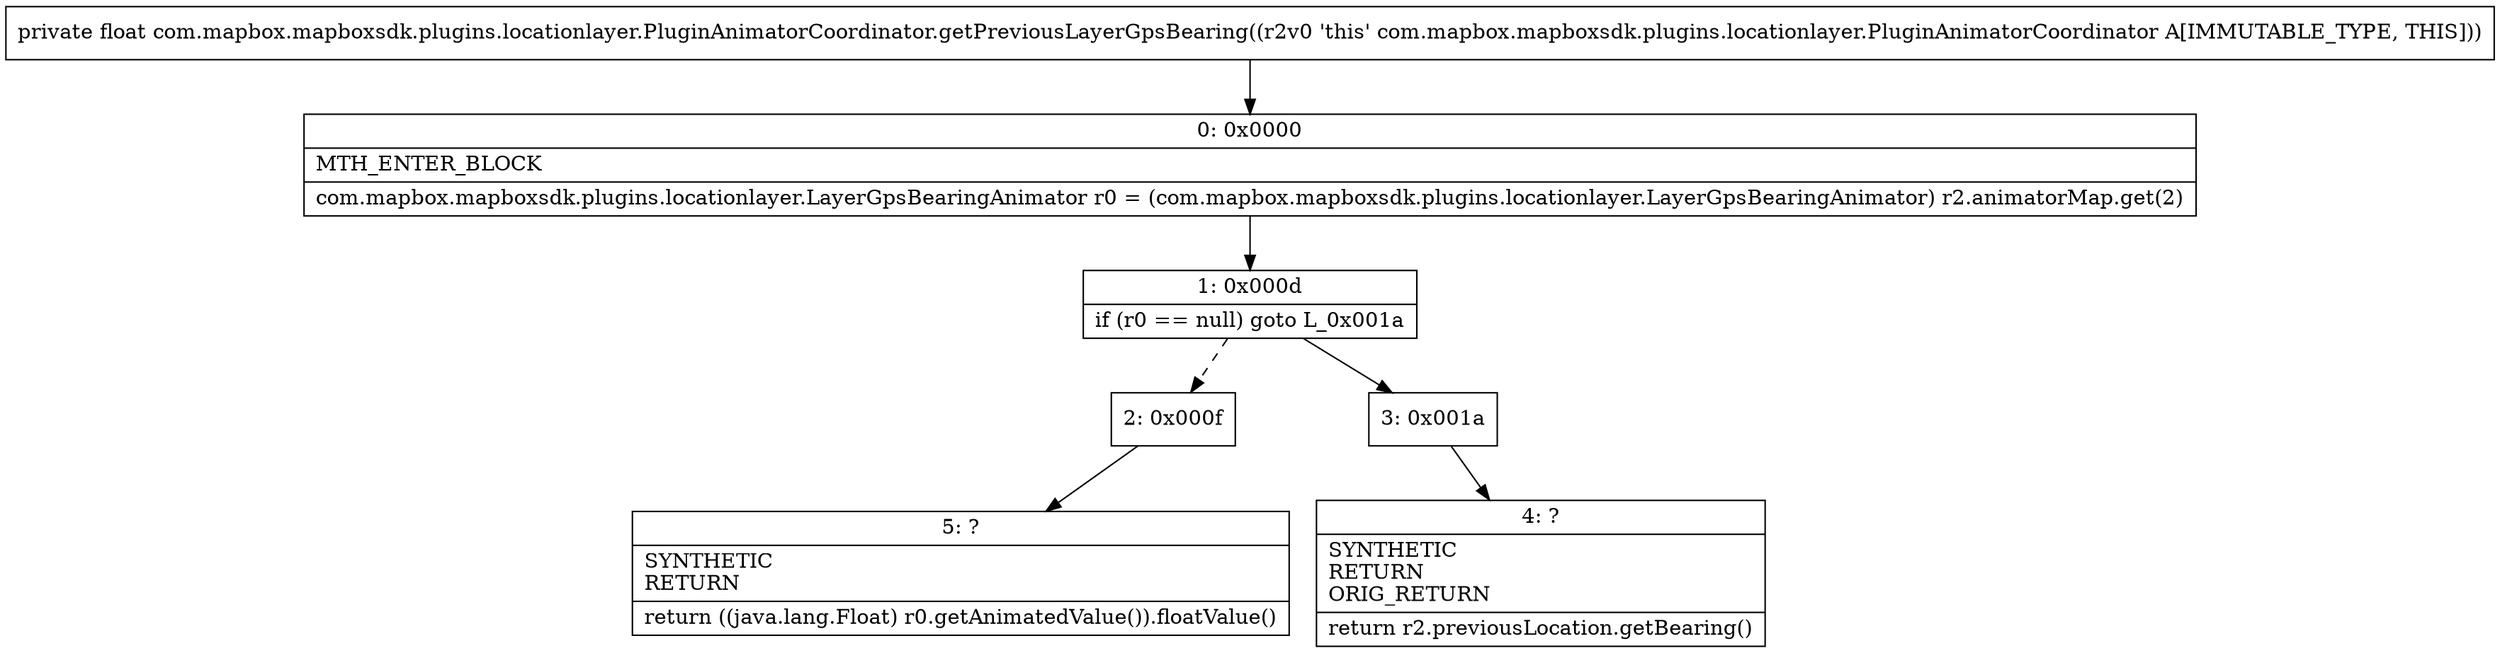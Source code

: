 digraph "CFG forcom.mapbox.mapboxsdk.plugins.locationlayer.PluginAnimatorCoordinator.getPreviousLayerGpsBearing()F" {
Node_0 [shape=record,label="{0\:\ 0x0000|MTH_ENTER_BLOCK\l|com.mapbox.mapboxsdk.plugins.locationlayer.LayerGpsBearingAnimator r0 = (com.mapbox.mapboxsdk.plugins.locationlayer.LayerGpsBearingAnimator) r2.animatorMap.get(2)\l}"];
Node_1 [shape=record,label="{1\:\ 0x000d|if (r0 == null) goto L_0x001a\l}"];
Node_2 [shape=record,label="{2\:\ 0x000f}"];
Node_3 [shape=record,label="{3\:\ 0x001a}"];
Node_4 [shape=record,label="{4\:\ ?|SYNTHETIC\lRETURN\lORIG_RETURN\l|return r2.previousLocation.getBearing()\l}"];
Node_5 [shape=record,label="{5\:\ ?|SYNTHETIC\lRETURN\l|return ((java.lang.Float) r0.getAnimatedValue()).floatValue()\l}"];
MethodNode[shape=record,label="{private float com.mapbox.mapboxsdk.plugins.locationlayer.PluginAnimatorCoordinator.getPreviousLayerGpsBearing((r2v0 'this' com.mapbox.mapboxsdk.plugins.locationlayer.PluginAnimatorCoordinator A[IMMUTABLE_TYPE, THIS])) }"];
MethodNode -> Node_0;
Node_0 -> Node_1;
Node_1 -> Node_2[style=dashed];
Node_1 -> Node_3;
Node_2 -> Node_5;
Node_3 -> Node_4;
}


